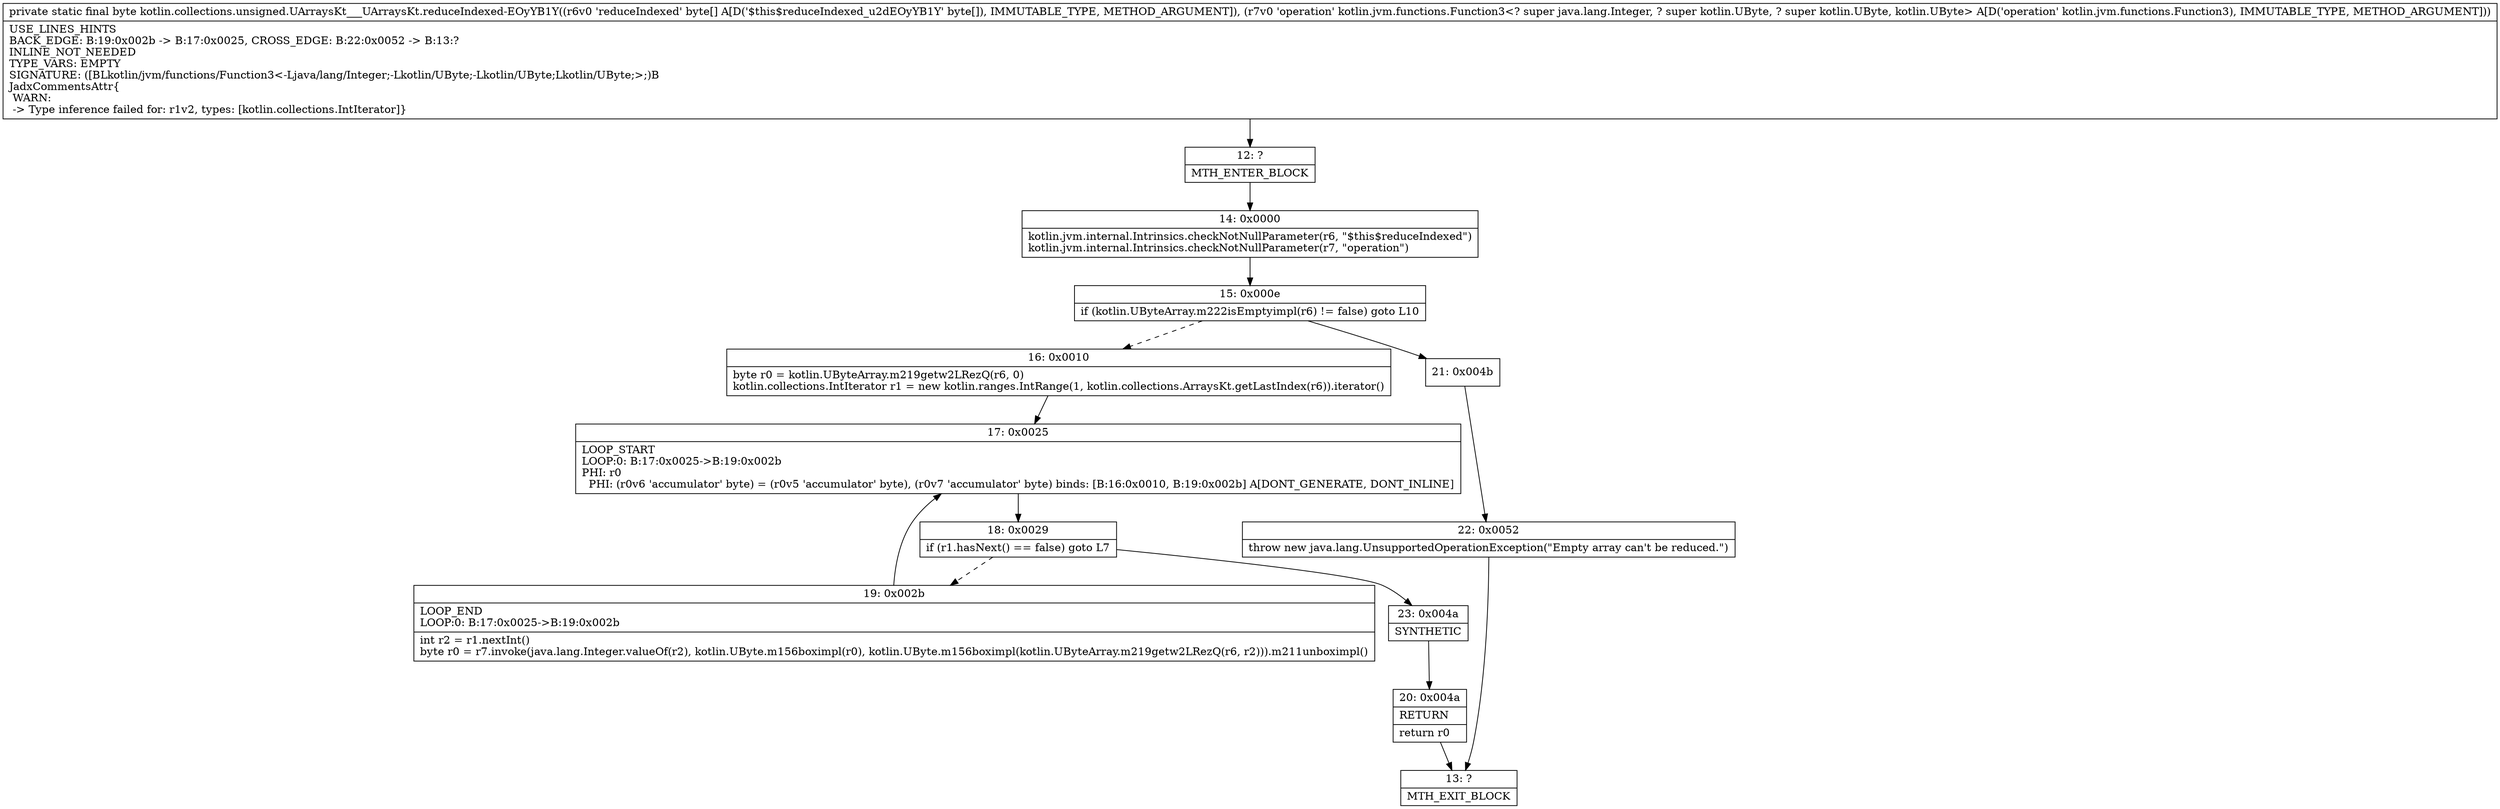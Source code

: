 digraph "CFG forkotlin.collections.unsigned.UArraysKt___UArraysKt.reduceIndexed\-EOyYB1Y([BLkotlin\/jvm\/functions\/Function3;)B" {
Node_12 [shape=record,label="{12\:\ ?|MTH_ENTER_BLOCK\l}"];
Node_14 [shape=record,label="{14\:\ 0x0000|kotlin.jvm.internal.Intrinsics.checkNotNullParameter(r6, \"$this$reduceIndexed\")\lkotlin.jvm.internal.Intrinsics.checkNotNullParameter(r7, \"operation\")\l}"];
Node_15 [shape=record,label="{15\:\ 0x000e|if (kotlin.UByteArray.m222isEmptyimpl(r6) != false) goto L10\l}"];
Node_16 [shape=record,label="{16\:\ 0x0010|byte r0 = kotlin.UByteArray.m219getw2LRezQ(r6, 0)\lkotlin.collections.IntIterator r1 = new kotlin.ranges.IntRange(1, kotlin.collections.ArraysKt.getLastIndex(r6)).iterator()\l}"];
Node_17 [shape=record,label="{17\:\ 0x0025|LOOP_START\lLOOP:0: B:17:0x0025\-\>B:19:0x002b\lPHI: r0 \l  PHI: (r0v6 'accumulator' byte) = (r0v5 'accumulator' byte), (r0v7 'accumulator' byte) binds: [B:16:0x0010, B:19:0x002b] A[DONT_GENERATE, DONT_INLINE]\l}"];
Node_18 [shape=record,label="{18\:\ 0x0029|if (r1.hasNext() == false) goto L7\l}"];
Node_19 [shape=record,label="{19\:\ 0x002b|LOOP_END\lLOOP:0: B:17:0x0025\-\>B:19:0x002b\l|int r2 = r1.nextInt()\lbyte r0 = r7.invoke(java.lang.Integer.valueOf(r2), kotlin.UByte.m156boximpl(r0), kotlin.UByte.m156boximpl(kotlin.UByteArray.m219getw2LRezQ(r6, r2))).m211unboximpl()\l}"];
Node_23 [shape=record,label="{23\:\ 0x004a|SYNTHETIC\l}"];
Node_20 [shape=record,label="{20\:\ 0x004a|RETURN\l|return r0\l}"];
Node_13 [shape=record,label="{13\:\ ?|MTH_EXIT_BLOCK\l}"];
Node_21 [shape=record,label="{21\:\ 0x004b}"];
Node_22 [shape=record,label="{22\:\ 0x0052|throw new java.lang.UnsupportedOperationException(\"Empty array can't be reduced.\")\l}"];
MethodNode[shape=record,label="{private static final byte kotlin.collections.unsigned.UArraysKt___UArraysKt.reduceIndexed\-EOyYB1Y((r6v0 'reduceIndexed' byte[] A[D('$this$reduceIndexed_u2dEOyYB1Y' byte[]), IMMUTABLE_TYPE, METHOD_ARGUMENT]), (r7v0 'operation' kotlin.jvm.functions.Function3\<? super java.lang.Integer, ? super kotlin.UByte, ? super kotlin.UByte, kotlin.UByte\> A[D('operation' kotlin.jvm.functions.Function3), IMMUTABLE_TYPE, METHOD_ARGUMENT]))  | USE_LINES_HINTS\lBACK_EDGE: B:19:0x002b \-\> B:17:0x0025, CROSS_EDGE: B:22:0x0052 \-\> B:13:?\lINLINE_NOT_NEEDED\lTYPE_VARS: EMPTY\lSIGNATURE: ([BLkotlin\/jvm\/functions\/Function3\<\-Ljava\/lang\/Integer;\-Lkotlin\/UByte;\-Lkotlin\/UByte;Lkotlin\/UByte;\>;)B\lJadxCommentsAttr\{\l WARN: \l \-\> Type inference failed for: r1v2, types: [kotlin.collections.IntIterator]\}\l}"];
MethodNode -> Node_12;Node_12 -> Node_14;
Node_14 -> Node_15;
Node_15 -> Node_16[style=dashed];
Node_15 -> Node_21;
Node_16 -> Node_17;
Node_17 -> Node_18;
Node_18 -> Node_19[style=dashed];
Node_18 -> Node_23;
Node_19 -> Node_17;
Node_23 -> Node_20;
Node_20 -> Node_13;
Node_21 -> Node_22;
Node_22 -> Node_13;
}

